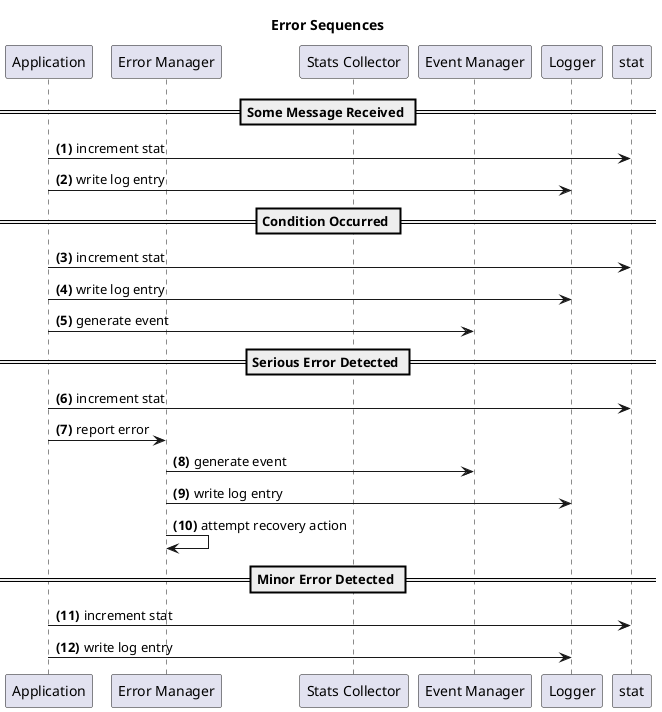 @startuml Error Design Sequence Diagram
title Error Sequences
' This is a comment

participant "Application"     as app
participant "Error Manager"   as err
participant "Stats Collector" as stats
participant "Event Manager"   as event
participant "Logger"          as log

' Example adding a note (remove comment)
' note over termA: There are two

autonumber "<b>(##)"

== Some Message Received ==
app  -> stat:    increment stat
app  -> log:      write log entry

== Condition Occurred ==
app  -> stat:    increment stat
app  -> log:     write log entry
app  -> event:   generate event

== Serious Error Detected ==
app  -> stat:    increment stat
app  -> err:     report error
err  -> event:   generate event
err  -> log:     write log entry
err  -> err:     attempt recovery action

== Minor Error Detected ==
app  -> stat:    increment stat
app  -> log:     write log entry

@enduml
